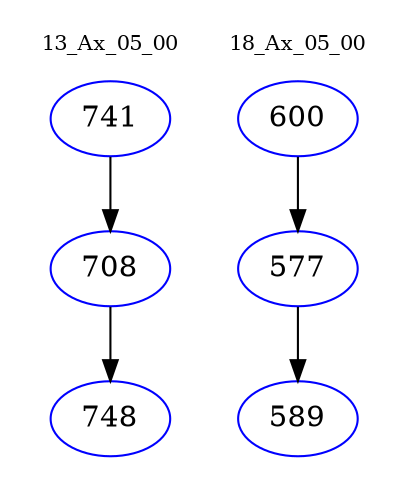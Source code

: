 digraph{
subgraph cluster_0 {
color = white
label = "13_Ax_05_00";
fontsize=10;
T0_741 [label="741", color="blue"]
T0_741 -> T0_708 [color="black"]
T0_708 [label="708", color="blue"]
T0_708 -> T0_748 [color="black"]
T0_748 [label="748", color="blue"]
}
subgraph cluster_1 {
color = white
label = "18_Ax_05_00";
fontsize=10;
T1_600 [label="600", color="blue"]
T1_600 -> T1_577 [color="black"]
T1_577 [label="577", color="blue"]
T1_577 -> T1_589 [color="black"]
T1_589 [label="589", color="blue"]
}
}
